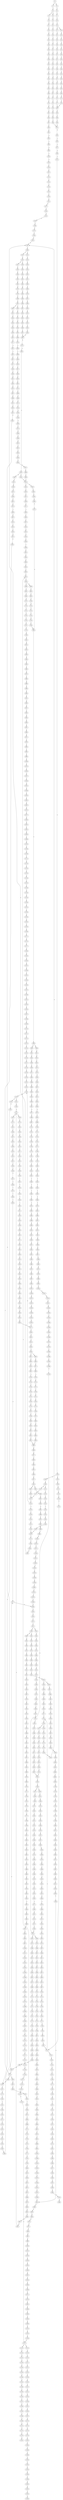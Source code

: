 strict digraph  {
	S0 -> S1 [ label = T ];
	S0 -> S2 [ label = C ];
	S1 -> S3 [ label = C ];
	S2 -> S4 [ label = C ];
	S3 -> S5 [ label = T ];
	S3 -> S6 [ label = A ];
	S4 -> S7 [ label = A ];
	S5 -> S8 [ label = C ];
	S6 -> S9 [ label = C ];
	S7 -> S10 [ label = C ];
	S8 -> S11 [ label = G ];
	S9 -> S12 [ label = G ];
	S10 -> S13 [ label = C ];
	S11 -> S14 [ label = T ];
	S12 -> S15 [ label = C ];
	S13 -> S16 [ label = C ];
	S13 -> S17 [ label = G ];
	S14 -> S18 [ label = A ];
	S15 -> S19 [ label = T ];
	S16 -> S20 [ label = G ];
	S17 -> S21 [ label = A ];
	S18 -> S22 [ label = C ];
	S19 -> S23 [ label = C ];
	S20 -> S24 [ label = C ];
	S21 -> S25 [ label = T ];
	S22 -> S26 [ label = G ];
	S23 -> S27 [ label = C ];
	S24 -> S28 [ label = C ];
	S25 -> S29 [ label = C ];
	S26 -> S30 [ label = G ];
	S27 -> S31 [ label = G ];
	S28 -> S32 [ label = G ];
	S29 -> S33 [ label = G ];
	S30 -> S34 [ label = C ];
	S31 -> S35 [ label = G ];
	S32 -> S36 [ label = G ];
	S33 -> S37 [ label = G ];
	S34 -> S38 [ label = T ];
	S35 -> S39 [ label = T ];
	S36 -> S40 [ label = T ];
	S37 -> S41 [ label = T ];
	S38 -> S42 [ label = A ];
	S39 -> S43 [ label = T ];
	S40 -> S44 [ label = C ];
	S41 -> S45 [ label = T ];
	S42 -> S46 [ label = C ];
	S43 -> S47 [ label = G ];
	S44 -> S48 [ label = C ];
	S45 -> S49 [ label = C ];
	S46 -> S50 [ label = T ];
	S47 -> S51 [ label = C ];
	S48 -> S52 [ label = C ];
	S49 -> S53 [ label = C ];
	S50 -> S54 [ label = G ];
	S51 -> S55 [ label = A ];
	S52 -> S56 [ label = A ];
	S53 -> S57 [ label = A ];
	S54 -> S58 [ label = G ];
	S55 -> S59 [ label = C ];
	S56 -> S60 [ label = G ];
	S57 -> S61 [ label = G ];
	S58 -> S62 [ label = T ];
	S59 -> S63 [ label = T ];
	S60 -> S64 [ label = T ];
	S61 -> S65 [ label = T ];
	S62 -> S66 [ label = G ];
	S63 -> S67 [ label = G ];
	S64 -> S68 [ label = G ];
	S65 -> S69 [ label = G ];
	S66 -> S70 [ label = C ];
	S67 -> S71 [ label = G ];
	S68 -> S72 [ label = G ];
	S69 -> S73 [ label = G ];
	S70 -> S74 [ label = T ];
	S71 -> S75 [ label = T ];
	S72 -> S76 [ label = T ];
	S73 -> S77 [ label = T ];
	S74 -> S78 [ label = A ];
	S75 -> S79 [ label = C ];
	S76 -> S80 [ label = C ];
	S77 -> S80 [ label = C ];
	S78 -> S81 [ label = C ];
	S79 -> S82 [ label = G ];
	S80 -> S83 [ label = G ];
	S81 -> S84 [ label = T ];
	S82 -> S85 [ label = T ];
	S83 -> S86 [ label = T ];
	S84 -> S87 [ label = G ];
	S85 -> S88 [ label = C ];
	S86 -> S89 [ label = C ];
	S87 -> S90 [ label = T ];
	S88 -> S91 [ label = C ];
	S89 -> S91 [ label = C ];
	S90 -> S92 [ label = A ];
	S91 -> S93 [ label = G ];
	S92 -> S94 [ label = A ];
	S93 -> S95 [ label = T ];
	S94 -> S96 [ label = C ];
	S95 -> S97 [ label = C ];
	S96 -> S98 [ label = A ];
	S97 -> S99 [ label = A ];
	S98 -> S100 [ label = C ];
	S99 -> S101 [ label = C ];
	S100 -> S102 [ label = A ];
	S101 -> S103 [ label = C ];
	S102 -> S104 [ label = C ];
	S103 -> S105 [ label = C ];
	S103 -> S106 [ label = G ];
	S104 -> S107 [ label = G ];
	S105 -> S108 [ label = T ];
	S106 -> S109 [ label = A ];
	S107 -> S110 [ label = C ];
	S108 -> S111 [ label = G ];
	S109 -> S112 [ label = A ];
	S109 -> S113 [ label = G ];
	S110 -> S114 [ label = T ];
	S111 -> S115 [ label = T ];
	S112 -> S116 [ label = T ];
	S113 -> S117 [ label = T ];
	S114 -> S118 [ label = C ];
	S115 -> S119 [ label = C ];
	S116 -> S120 [ label = C ];
	S117 -> S121 [ label = C ];
	S118 -> S122 [ label = C ];
	S119 -> S123 [ label = C ];
	S120 -> S124 [ label = C ];
	S121 -> S125 [ label = C ];
	S122 -> S126 [ label = T ];
	S123 -> S127 [ label = T ];
	S124 -> S128 [ label = T ];
	S125 -> S129 [ label = A ];
	S125 -> S130 [ label = T ];
	S126 -> S131 [ label = A ];
	S127 -> S132 [ label = A ];
	S127 -> S133 [ label = T ];
	S128 -> S134 [ label = C ];
	S129 -> S135 [ label = G ];
	S130 -> S136 [ label = C ];
	S131 -> S137 [ label = G ];
	S132 -> S138 [ label = C ];
	S133 -> S139 [ label = G ];
	S134 -> S140 [ label = G ];
	S135 -> S141 [ label = T ];
	S135 -> S142 [ label = C ];
	S136 -> S143 [ label = G ];
	S137 -> S144 [ label = A ];
	S138 -> S145 [ label = T ];
	S139 -> S146 [ label = A ];
	S139 -> S147 [ label = T ];
	S140 -> S148 [ label = A ];
	S141 -> S149 [ label = A ];
	S142 -> S150 [ label = T ];
	S143 -> S151 [ label = A ];
	S144 -> S152 [ label = A ];
	S145 -> S153 [ label = A ];
	S146 -> S154 [ label = A ];
	S147 -> S155 [ label = A ];
	S148 -> S156 [ label = A ];
	S149 -> S157 [ label = G ];
	S150 -> S158 [ label = T ];
	S151 -> S159 [ label = A ];
	S152 -> S160 [ label = C ];
	S153 -> S161 [ label = C ];
	S154 -> S162 [ label = C ];
	S155 -> S163 [ label = G ];
	S156 -> S164 [ label = C ];
	S157 -> S165 [ label = G ];
	S157 -> S166 [ label = C ];
	S158 -> S167 [ label = C ];
	S159 -> S164 [ label = C ];
	S160 -> S168 [ label = T ];
	S161 -> S169 [ label = C ];
	S162 -> S170 [ label = T ];
	S163 -> S171 [ label = G ];
	S164 -> S172 [ label = T ];
	S165 -> S173 [ label = G ];
	S166 -> S174 [ label = T ];
	S167 -> S175 [ label = A ];
	S168 -> S176 [ label = T ];
	S169 -> S177 [ label = A ];
	S170 -> S178 [ label = T ];
	S171 -> S179 [ label = A ];
	S172 -> S180 [ label = T ];
	S173 -> S181 [ label = T ];
	S174 -> S182 [ label = C ];
	S175 -> S183 [ label = C ];
	S176 -> S184 [ label = C ];
	S177 -> S185 [ label = G ];
	S178 -> S186 [ label = C ];
	S179 -> S187 [ label = G ];
	S180 -> S188 [ label = C ];
	S181 -> S189 [ label = C ];
	S182 -> S190 [ label = C ];
	S183 -> S191 [ label = G ];
	S184 -> S192 [ label = A ];
	S185 -> S193 [ label = G ];
	S186 -> S194 [ label = A ];
	S187 -> S195 [ label = A ];
	S188 -> S196 [ label = A ];
	S189 -> S197 [ label = A ];
	S190 -> S198 [ label = A ];
	S191 -> S199 [ label = C ];
	S192 -> S200 [ label = A ];
	S193 -> S201 [ label = A ];
	S194 -> S200 [ label = A ];
	S195 -> S202 [ label = G ];
	S196 -> S200 [ label = A ];
	S197 -> S203 [ label = C ];
	S198 -> S204 [ label = C ];
	S199 -> S205 [ label = C ];
	S200 -> S206 [ label = C ];
	S201 -> S207 [ label = G ];
	S202 -> S208 [ label = G ];
	S203 -> S209 [ label = T ];
	S204 -> S210 [ label = C ];
	S205 -> S211 [ label = C ];
	S206 -> S212 [ label = C ];
	S206 -> S213 [ label = T ];
	S207 -> S214 [ label = A ];
	S208 -> S215 [ label = T ];
	S209 -> S216 [ label = C ];
	S210 -> S217 [ label = G ];
	S211 -> S218 [ label = T ];
	S212 -> S219 [ label = G ];
	S213 -> S220 [ label = G ];
	S214 -> S221 [ label = G ];
	S215 -> S222 [ label = C ];
	S216 -> S223 [ label = G ];
	S217 -> S224 [ label = G ];
	S218 -> S225 [ label = T ];
	S219 -> S226 [ label = G ];
	S220 -> S227 [ label = G ];
	S220 -> S228 [ label = C ];
	S221 -> S229 [ label = T ];
	S222 -> S230 [ label = C ];
	S223 -> S231 [ label = C ];
	S224 -> S232 [ label = A ];
	S225 -> S233 [ label = C ];
	S226 -> S234 [ label = C ];
	S227 -> S235 [ label = C ];
	S228 -> S236 [ label = C ];
	S229 -> S237 [ label = C ];
	S230 -> S238 [ label = C ];
	S231 -> S239 [ label = T ];
	S232 -> S240 [ label = C ];
	S233 -> S241 [ label = A ];
	S234 -> S242 [ label = C ];
	S235 -> S243 [ label = C ];
	S236 -> S244 [ label = C ];
	S237 -> S245 [ label = A ];
	S238 -> S246 [ label = A ];
	S238 -> S247 [ label = G ];
	S239 -> S248 [ label = T ];
	S240 -> S249 [ label = G ];
	S241 -> S250 [ label = T ];
	S242 -> S251 [ label = C ];
	S243 -> S252 [ label = C ];
	S244 -> S253 [ label = T ];
	S245 -> S254 [ label = G ];
	S246 -> S255 [ label = G ];
	S247 -> S256 [ label = G ];
	S248 -> S257 [ label = C ];
	S249 -> S258 [ label = T ];
	S250 -> S259 [ label = C ];
	S251 -> S260 [ label = A ];
	S252 -> S261 [ label = A ];
	S253 -> S262 [ label = A ];
	S254 -> S263 [ label = G ];
	S255 -> S264 [ label = A ];
	S256 -> S265 [ label = A ];
	S257 -> S266 [ label = A ];
	S258 -> S267 [ label = C ];
	S259 -> S268 [ label = C ];
	S260 -> S269 [ label = G ];
	S261 -> S270 [ label = G ];
	S262 -> S271 [ label = G ];
	S263 -> S272 [ label = A ];
	S264 -> S273 [ label = G ];
	S265 -> S274 [ label = G ];
	S266 -> S275 [ label = T ];
	S267 -> S276 [ label = G ];
	S268 -> S277 [ label = A ];
	S269 -> S278 [ label = T ];
	S270 -> S279 [ label = G ];
	S271 -> S280 [ label = G ];
	S272 -> S281 [ label = C ];
	S273 -> S282 [ label = C ];
	S274 -> S283 [ label = G ];
	S275 -> S284 [ label = C ];
	S276 -> S285 [ label = T ];
	S277 -> S286 [ label = G ];
	S278 -> S287 [ label = T ];
	S279 -> S288 [ label = T ];
	S280 -> S289 [ label = T ];
	S281 -> S290 [ label = C ];
	S282 -> S291 [ label = C ];
	S283 -> S292 [ label = C ];
	S284 -> S293 [ label = C ];
	S285 -> S294 [ label = G ];
	S286 -> S295 [ label = A ];
	S287 -> S296 [ label = G ];
	S288 -> S297 [ label = G ];
	S289 -> S298 [ label = G ];
	S290 -> S299 [ label = A ];
	S291 -> S300 [ label = A ];
	S292 -> S301 [ label = G ];
	S293 -> S277 [ label = A ];
	S294 -> S302 [ label = A ];
	S295 -> S303 [ label = A ];
	S296 -> S304 [ label = T ];
	S297 -> S305 [ label = C ];
	S297 -> S306 [ label = G ];
	S298 -> S307 [ label = T ];
	S299 -> S308 [ label = G ];
	S300 -> S309 [ label = C ];
	S301 -> S310 [ label = T ];
	S302 -> S311 [ label = C ];
	S303 -> S312 [ label = C ];
	S304 -> S313 [ label = G ];
	S305 -> S314 [ label = G ];
	S306 -> S315 [ label = G ];
	S307 -> S316 [ label = G ];
	S308 -> S317 [ label = T ];
	S309 -> S318 [ label = G ];
	S310 -> S319 [ label = G ];
	S311 -> S320 [ label = C ];
	S312 -> S321 [ label = C ];
	S313 -> S322 [ label = C ];
	S314 -> S323 [ label = C ];
	S315 -> S324 [ label = C ];
	S316 -> S325 [ label = C ];
	S317 -> S326 [ label = C ];
	S318 -> S327 [ label = G ];
	S319 -> S328 [ label = G ];
	S320 -> S329 [ label = G ];
	S321 -> S330 [ label = A ];
	S321 -> S331 [ label = G ];
	S322 -> S332 [ label = G ];
	S323 -> S333 [ label = G ];
	S324 -> S334 [ label = T ];
	S325 -> S335 [ label = G ];
	S326 -> S336 [ label = T ];
	S327 -> S337 [ label = T ];
	S328 -> S338 [ label = T ];
	S329 -> S339 [ label = G ];
	S330 -> S340 [ label = G ];
	S330 -> S341 [ label = C ];
	S331 -> S342 [ label = G ];
	S332 -> S343 [ label = T ];
	S333 -> S344 [ label = T ];
	S334 -> S345 [ label = T ];
	S335 -> S346 [ label = T ];
	S336 -> S347 [ label = C ];
	S337 -> S348 [ label = T ];
	S338 -> S349 [ label = A ];
	S339 -> S350 [ label = T ];
	S340 -> S351 [ label = A ];
	S341 -> S352 [ label = C ];
	S342 -> S353 [ label = A ];
	S343 -> S354 [ label = C ];
	S344 -> S355 [ label = C ];
	S345 -> S356 [ label = C ];
	S346 -> S357 [ label = C ];
	S347 -> S358 [ label = T ];
	S348 -> S359 [ label = A ];
	S349 -> S360 [ label = T ];
	S350 -> S361 [ label = C ];
	S351 -> S362 [ label = C ];
	S352 -> S363 [ label = A ];
	S353 -> S364 [ label = C ];
	S354 -> S365 [ label = G ];
	S355 -> S366 [ label = G ];
	S356 -> S367 [ label = G ];
	S357 -> S365 [ label = G ];
	S358 -> S368 [ label = G ];
	S359 -> S369 [ label = C ];
	S360 -> S370 [ label = G ];
	S361 -> S371 [ label = G ];
	S362 -> S372 [ label = T ];
	S363 -> S373 [ label = C ];
	S364 -> S374 [ label = G ];
	S365 -> S375 [ label = A ];
	S366 -> S376 [ label = T ];
	S367 -> S377 [ label = A ];
	S368 -> S378 [ label = T ];
	S369 -> S379 [ label = T ];
	S370 -> S380 [ label = A ];
	S371 -> S381 [ label = C ];
	S372 -> S382 [ label = C ];
	S373 -> S383 [ label = C ];
	S374 -> S384 [ label = C ];
	S375 -> S385 [ label = A ];
	S376 -> S386 [ label = G ];
	S377 -> S387 [ label = A ];
	S378 -> S388 [ label = A ];
	S379 -> S389 [ label = G ];
	S380 -> S390 [ label = G ];
	S381 -> S391 [ label = G ];
	S382 -> S392 [ label = C ];
	S383 -> S393 [ label = C ];
	S384 -> S394 [ label = C ];
	S385 -> S395 [ label = C ];
	S386 -> S396 [ label = C ];
	S387 -> S397 [ label = C ];
	S389 -> S398 [ label = C ];
	S390 -> S399 [ label = C ];
	S391 -> S400 [ label = T ];
	S392 -> S401 [ label = C ];
	S393 -> S402 [ label = C ];
	S394 -> S403 [ label = C ];
	S395 -> S404 [ label = C ];
	S395 -> S405 [ label = A ];
	S396 -> S406 [ label = A ];
	S397 -> S407 [ label = A ];
	S398 -> S408 [ label = A ];
	S399 -> S409 [ label = G ];
	S400 -> S410 [ label = A ];
	S401 -> S411 [ label = A ];
	S402 -> S412 [ label = T ];
	S403 -> S413 [ label = A ];
	S404 -> S414 [ label = T ];
	S405 -> S415 [ label = C ];
	S406 -> S416 [ label = T ];
	S407 -> S417 [ label = C ];
	S408 -> S418 [ label = G ];
	S409 -> S419 [ label = G ];
	S410 -> S420 [ label = G ];
	S411 -> S421 [ label = T ];
	S412 -> S422 [ label = T ];
	S413 -> S423 [ label = T ];
	S414 -> S424 [ label = T ];
	S414 -> S425 [ label = G ];
	S415 -> S426 [ label = C ];
	S416 -> S427 [ label = C ];
	S417 -> S428 [ label = G ];
	S418 -> S429 [ label = A ];
	S419 -> S430 [ label = T ];
	S420 -> S431 [ label = C ];
	S421 -> S432 [ label = C ];
	S422 -> S433 [ label = C ];
	S423 -> S434 [ label = C ];
	S424 -> S435 [ label = C ];
	S425 -> S436 [ label = T ];
	S426 -> S437 [ label = C ];
	S427 -> S438 [ label = C ];
	S428 -> S439 [ label = C ];
	S429 -> S440 [ label = C ];
	S430 -> S441 [ label = C ];
	S431 -> S442 [ label = C ];
	S432 -> S443 [ label = T ];
	S433 -> S444 [ label = C ];
	S433 -> S445 [ label = G ];
	S434 -> S446 [ label = G ];
	S435 -> S447 [ label = G ];
	S436 -> S448 [ label = C ];
	S437 -> S449 [ label = G ];
	S438 -> S450 [ label = G ];
	S439 -> S451 [ label = G ];
	S440 -> S452 [ label = G ];
	S441 -> S453 [ label = G ];
	S442 -> S454 [ label = G ];
	S443 -> S455 [ label = G ];
	S444 -> S456 [ label = T ];
	S445 -> S457 [ label = A ];
	S446 -> S458 [ label = T ];
	S447 -> S459 [ label = T ];
	S448 -> S460 [ label = G ];
	S449 -> S461 [ label = T ];
	S450 -> S462 [ label = C ];
	S451 -> S463 [ label = C ];
	S452 -> S464 [ label = G ];
	S453 -> S465 [ label = C ];
	S454 -> S466 [ label = C ];
	S455 -> S467 [ label = C ];
	S456 -> S468 [ label = G ];
	S457 -> S469 [ label = T ];
	S458 -> S470 [ label = C ];
	S459 -> S471 [ label = A ];
	S460 -> S472 [ label = C ];
	S461 -> S473 [ label = A ];
	S462 -> S474 [ label = A ];
	S463 -> S475 [ label = A ];
	S464 -> S476 [ label = A ];
	S465 -> S477 [ label = A ];
	S466 -> S478 [ label = T ];
	S467 -> S479 [ label = C ];
	S468 -> S480 [ label = T ];
	S469 -> S481 [ label = C ];
	S470 -> S482 [ label = C ];
	S471 -> S483 [ label = C ];
	S472 -> S484 [ label = G ];
	S473 -> S485 [ label = C ];
	S474 -> S486 [ label = C ];
	S475 -> S487 [ label = C ];
	S476 -> S488 [ label = C ];
	S477 -> S489 [ label = C ];
	S478 -> S490 [ label = G ];
	S479 -> S491 [ label = A ];
	S480 -> S492 [ label = C ];
	S481 -> S493 [ label = G ];
	S482 -> S494 [ label = T ];
	S483 -> S495 [ label = T ];
	S484 -> S496 [ label = C ];
	S485 -> S497 [ label = G ];
	S486 -> S498 [ label = G ];
	S487 -> S499 [ label = G ];
	S488 -> S500 [ label = A ];
	S489 -> S501 [ label = G ];
	S490 -> S502 [ label = G ];
	S491 -> S503 [ label = G ];
	S492 -> S504 [ label = C ];
	S493 -> S505 [ label = T ];
	S494 -> S506 [ label = C ];
	S495 -> S507 [ label = T ];
	S496 -> S508 [ label = G ];
	S496 -> S509 [ label = A ];
	S497 -> S510 [ label = T ];
	S498 -> S511 [ label = T ];
	S499 -> S512 [ label = T ];
	S500 -> S513 [ label = C ];
	S501 -> S514 [ label = C ];
	S502 -> S515 [ label = A ];
	S503 -> S516 [ label = T ];
	S504 -> S517 [ label = T ];
	S505 -> S518 [ label = T ];
	S506 -> S519 [ label = T ];
	S507 -> S520 [ label = C ];
	S508 -> S521 [ label = A ];
	S509 -> S522 [ label = A ];
	S510 -> S523 [ label = C ];
	S511 -> S524 [ label = C ];
	S512 -> S525 [ label = C ];
	S513 -> S526 [ label = A ];
	S514 -> S527 [ label = G ];
	S515 -> S528 [ label = A ];
	S516 -> S529 [ label = C ];
	S517 -> S133 [ label = T ];
	S518 -> S530 [ label = T ];
	S519 -> S531 [ label = T ];
	S520 -> S532 [ label = A ];
	S521 -> S533 [ label = G ];
	S522 -> S534 [ label = C ];
	S523 -> S535 [ label = C ];
	S524 -> S536 [ label = G ];
	S525 -> S537 [ label = C ];
	S526 -> S538 [ label = C ];
	S527 -> S539 [ label = C ];
	S528 -> S540 [ label = G ];
	S529 -> S541 [ label = G ];
	S530 -> S542 [ label = G ];
	S531 -> S543 [ label = C ];
	S532 -> S544 [ label = A ];
	S533 -> S545 [ label = C ];
	S534 -> S546 [ label = C ];
	S535 -> S547 [ label = A ];
	S536 -> S548 [ label = A ];
	S537 -> S549 [ label = A ];
	S538 -> S550 [ label = C ];
	S539 -> S551 [ label = G ];
	S540 -> S552 [ label = A ];
	S541 -> S553 [ label = T ];
	S542 -> S554 [ label = T ];
	S543 -> S555 [ label = T ];
	S544 -> S556 [ label = G ];
	S545 -> S557 [ label = A ];
	S546 -> S558 [ label = C ];
	S547 -> S559 [ label = G ];
	S548 -> S560 [ label = G ];
	S549 -> S561 [ label = G ];
	S550 -> S562 [ label = T ];
	S551 -> S563 [ label = C ];
	S551 -> S564 [ label = G ];
	S552 -> S565 [ label = A ];
	S553 -> S566 [ label = A ];
	S554 -> S567 [ label = A ];
	S555 -> S568 [ label = C ];
	S556 -> S569 [ label = C ];
	S557 -> S570 [ label = G ];
	S558 -> S571 [ label = G ];
	S559 -> S572 [ label = C ];
	S560 -> S573 [ label = C ];
	S561 -> S572 [ label = C ];
	S562 -> S574 [ label = C ];
	S563 -> S575 [ label = G ];
	S564 -> S576 [ label = C ];
	S565 -> S577 [ label = C ];
	S566 -> S578 [ label = A ];
	S567 -> S579 [ label = G ];
	S568 -> S580 [ label = G ];
	S569 -> S581 [ label = G ];
	S570 -> S582 [ label = T ];
	S571 -> S583 [ label = T ];
	S572 -> S584 [ label = T ];
	S572 -> S585 [ label = G ];
	S573 -> S586 [ label = G ];
	S574 -> S587 [ label = T ];
	S575 -> S588 [ label = T ];
	S576 -> S589 [ label = T ];
	S577 -> S590 [ label = G ];
	S578 -> S591 [ label = G ];
	S579 -> S592 [ label = G ];
	S580 -> S593 [ label = G ];
	S581 -> S594 [ label = A ];
	S582 -> S595 [ label = G ];
	S583 -> S596 [ label = A ];
	S584 -> S158 [ label = T ];
	S585 -> S597 [ label = A ];
	S586 -> S598 [ label = A ];
	S587 -> S599 [ label = A ];
	S588 -> S600 [ label = C ];
	S589 -> S601 [ label = G ];
	S590 -> S602 [ label = G ];
	S591 -> S603 [ label = A ];
	S592 -> S604 [ label = A ];
	S593 -> S605 [ label = A ];
	S594 -> S606 [ label = G ];
	S595 -> S607 [ label = C ];
	S596 -> S608 [ label = C ];
	S597 -> S609 [ label = G ];
	S598 -> S610 [ label = G ];
	S599 -> S611 [ label = G ];
	S600 -> S612 [ label = G ];
	S601 -> S613 [ label = G ];
	S602 -> S614 [ label = C ];
	S603 -> S615 [ label = C ];
	S604 -> S616 [ label = A ];
	S605 -> S617 [ label = G ];
	S606 -> S618 [ label = T ];
	S607 -> S619 [ label = A ];
	S608 -> S620 [ label = A ];
	S609 -> S621 [ label = T ];
	S610 -> S622 [ label = T ];
	S611 -> S623 [ label = A ];
	S612 -> S624 [ label = A ];
	S613 -> S625 [ label = A ];
	S614 -> S626 [ label = A ];
	S615 -> S627 [ label = G ];
	S616 -> S628 [ label = A ];
	S617 -> S629 [ label = A ];
	S618 -> S630 [ label = C ];
	S619 -> S631 [ label = A ];
	S620 -> S632 [ label = G ];
	S621 -> S633 [ label = C ];
	S622 -> S634 [ label = C ];
	S623 -> S635 [ label = A ];
	S624 -> S636 [ label = C ];
	S625 -> S637 [ label = A ];
	S626 -> S638 [ label = C ];
	S627 -> S639 [ label = G ];
	S628 -> S640 [ label = G ];
	S629 -> S641 [ label = G ];
	S630 -> S642 [ label = C ];
	S631 -> S643 [ label = C ];
	S632 -> S644 [ label = C ];
	S633 -> S642 [ label = C ];
	S633 -> S645 [ label = T ];
	S634 -> S646 [ label = G ];
	S635 -> S647 [ label = C ];
	S636 -> S648 [ label = G ];
	S637 -> S649 [ label = T ];
	S638 -> S650 [ label = C ];
	S638 -> S651 [ label = T ];
	S639 -> S652 [ label = C ];
	S640 -> S653 [ label = G ];
	S641 -> S654 [ label = G ];
	S642 -> S655 [ label = C ];
	S643 -> S656 [ label = A ];
	S644 -> S657 [ label = A ];
	S645 -> S658 [ label = C ];
	S646 -> S659 [ label = A ];
	S647 -> S660 [ label = G ];
	S648 -> S661 [ label = C ];
	S649 -> S662 [ label = G ];
	S650 -> S663 [ label = G ];
	S651 -> S664 [ label = G ];
	S652 -> S665 [ label = T ];
	S653 -> S666 [ label = T ];
	S654 -> S667 [ label = T ];
	S655 -> S668 [ label = T ];
	S655 -> S669 [ label = G ];
	S656 -> S670 [ label = G ];
	S657 -> S671 [ label = G ];
	S658 -> S672 [ label = G ];
	S659 -> S673 [ label = A ];
	S660 -> S674 [ label = A ];
	S661 -> S675 [ label = G ];
	S662 -> S676 [ label = G ];
	S663 -> S677 [ label = G ];
	S664 -> S678 [ label = G ];
	S665 -> S679 [ label = C ];
	S666 -> S680 [ label = C ];
	S667 -> S222 [ label = C ];
	S668 -> S681 [ label = C ];
	S669 -> S682 [ label = C ];
	S670 -> S683 [ label = C ];
	S671 -> S684 [ label = G ];
	S672 -> S685 [ label = T ];
	S673 -> S686 [ label = C ];
	S674 -> S687 [ label = G ];
	S675 -> S688 [ label = C ];
	S676 -> S689 [ label = G ];
	S677 -> S690 [ label = G ];
	S678 -> S691 [ label = G ];
	S679 -> S692 [ label = T ];
	S680 -> S693 [ label = C ];
	S681 -> S694 [ label = C ];
	S682 -> S695 [ label = C ];
	S683 -> S696 [ label = T ];
	S684 -> S697 [ label = T ];
	S685 -> S698 [ label = C ];
	S686 -> S699 [ label = C ];
	S687 -> S700 [ label = G ];
	S688 -> S701 [ label = C ];
	S689 -> S702 [ label = G ];
	S690 -> S703 [ label = A ];
	S691 -> S704 [ label = A ];
	S692 -> S705 [ label = C ];
	S693 -> S706 [ label = C ];
	S694 -> S707 [ label = G ];
	S695 -> S708 [ label = T ];
	S696 -> S709 [ label = A ];
	S697 -> S710 [ label = G ];
	S698 -> S711 [ label = T ];
	S699 -> S414 [ label = T ];
	S700 -> S712 [ label = T ];
	S701 -> S713 [ label = T ];
	S702 -> S714 [ label = T ];
	S703 -> S715 [ label = A ];
	S704 -> S716 [ label = A ];
	S705 -> S717 [ label = G ];
	S706 -> S718 [ label = G ];
	S707 -> S719 [ label = G ];
	S708 -> S720 [ label = G ];
	S709 -> S721 [ label = C ];
	S710 -> S722 [ label = C ];
	S711 -> S723 [ label = G ];
	S712 -> S724 [ label = G ];
	S713 -> S725 [ label = C ];
	S714 -> S726 [ label = C ];
	S715 -> S727 [ label = T ];
	S716 -> S728 [ label = C ];
	S717 -> S729 [ label = A ];
	S718 -> S730 [ label = A ];
	S719 -> S731 [ label = T ];
	S720 -> S732 [ label = T ];
	S721 -> S733 [ label = G ];
	S722 -> S734 [ label = A ];
	S723 -> S735 [ label = T ];
	S724 -> S736 [ label = T ];
	S725 -> S737 [ label = G ];
	S726 -> S738 [ label = C ];
	S727 -> S739 [ label = T ];
	S728 -> S740 [ label = T ];
	S729 -> S741 [ label = A ];
	S730 -> S742 [ label = A ];
	S731 -> S743 [ label = C ];
	S732 -> S744 [ label = C ];
	S733 -> S745 [ label = A ];
	S734 -> S746 [ label = C ];
	S735 -> S747 [ label = T ];
	S736 -> S748 [ label = C ];
	S737 -> S749 [ label = G ];
	S738 -> S750 [ label = G ];
	S739 -> S751 [ label = G ];
	S740 -> S752 [ label = G ];
	S741 -> S753 [ label = G ];
	S742 -> S754 [ label = G ];
	S743 -> S755 [ label = T ];
	S744 -> S756 [ label = G ];
	S745 -> S757 [ label = G ];
	S746 -> S758 [ label = G ];
	S747 -> S759 [ label = C ];
	S748 -> S760 [ label = C ];
	S749 -> S761 [ label = G ];
	S750 -> S762 [ label = C ];
	S751 -> S763 [ label = A ];
	S752 -> S764 [ label = G ];
	S753 -> S765 [ label = T ];
	S754 -> S766 [ label = T ];
	S755 -> S767 [ label = G ];
	S756 -> S768 [ label = C ];
	S757 -> S769 [ label = A ];
	S758 -> S770 [ label = C ];
	S759 -> S771 [ label = C ];
	S760 -> S772 [ label = C ];
	S761 -> S773 [ label = C ];
	S762 -> S774 [ label = C ];
	S763 -> S775 [ label = A ];
	S764 -> S776 [ label = A ];
	S765 -> S777 [ label = C ];
	S766 -> S778 [ label = C ];
	S767 -> S779 [ label = G ];
	S768 -> S484 [ label = G ];
	S769 -> S780 [ label = A ];
	S770 -> S781 [ label = G ];
	S771 -> S782 [ label = G ];
	S772 -> S783 [ label = T ];
	S773 -> S784 [ label = T ];
	S774 -> S785 [ label = G ];
	S775 -> S786 [ label = C ];
	S776 -> S787 [ label = C ];
	S777 -> S788 [ label = G ];
	S778 -> S789 [ label = G ];
	S779 -> S790 [ label = A ];
	S780 -> S791 [ label = C ];
	S781 -> S792 [ label = G ];
	S782 -> S793 [ label = T ];
	S783 -> S794 [ label = G ];
	S784 -> S795 [ label = C ];
	S785 -> S796 [ label = G ];
	S786 -> S797 [ label = C ];
	S787 -> S798 [ label = C ];
	S788 -> S799 [ label = C ];
	S789 -> S800 [ label = A ];
	S790 -> S801 [ label = G ];
	S791 -> S802 [ label = T ];
	S792 -> S803 [ label = T ];
	S793 -> S804 [ label = G ];
	S794 -> S805 [ label = T ];
	S795 -> S806 [ label = A ];
	S796 -> S807 [ label = A ];
	S797 -> S808 [ label = C ];
	S798 -> S809 [ label = C ];
	S799 -> S810 [ label = G ];
	S800 -> S811 [ label = G ];
	S801 -> S812 [ label = G ];
	S802 -> S813 [ label = G ];
	S803 -> S814 [ label = G ];
	S804 -> S815 [ label = G ];
	S805 -> S816 [ label = C ];
	S806 -> S817 [ label = C ];
	S807 -> S818 [ label = A ];
	S808 -> S819 [ label = G ];
	S809 -> S820 [ label = G ];
	S810 -> S821 [ label = G ];
	S811 -> S822 [ label = G ];
	S812 -> S823 [ label = G ];
	S813 -> S824 [ label = G ];
	S814 -> S825 [ label = C ];
	S815 -> S826 [ label = C ];
	S816 -> S827 [ label = C ];
	S817 -> S828 [ label = G ];
	S818 -> S829 [ label = C ];
	S819 -> S830 [ label = T ];
	S820 -> S831 [ label = T ];
	S821 -> S832 [ label = C ];
	S822 -> S833 [ label = T ];
	S823 -> S834 [ label = T ];
	S824 -> S835 [ label = C ];
	S825 -> S836 [ label = C ];
	S826 -> S837 [ label = C ];
	S827 -> S127 [ label = T ];
	S828 -> S838 [ label = T ];
	S829 -> S839 [ label = T ];
	S830 -> S840 [ label = C ];
	S831 -> S841 [ label = C ];
	S832 -> S842 [ label = T ];
	S833 -> S843 [ label = A ];
	S834 -> S844 [ label = G ];
	S835 -> S845 [ label = G ];
	S836 -> S846 [ label = G ];
	S837 -> S847 [ label = C ];
	S838 -> S848 [ label = C ];
	S839 -> S849 [ label = G ];
	S840 -> S850 [ label = T ];
	S841 -> S851 [ label = T ];
	S842 -> S852 [ label = A ];
	S843 -> S853 [ label = T ];
	S844 -> S854 [ label = T ];
	S845 -> S855 [ label = C ];
	S846 -> S856 [ label = C ];
	S847 -> S857 [ label = G ];
	S848 -> S858 [ label = C ];
	S849 -> S859 [ label = C ];
	S850 -> S860 [ label = C ];
	S851 -> S860 [ label = C ];
	S852 -> S861 [ label = T ];
	S853 -> S862 [ label = A ];
	S854 -> S863 [ label = T ];
	S855 -> S864 [ label = A ];
	S856 -> S865 [ label = A ];
	S857 -> S866 [ label = T ];
	S858 -> S867 [ label = A ];
	S859 -> S868 [ label = A ];
	S860 -> S869 [ label = G ];
	S861 -> S870 [ label = A ];
	S862 -> S871 [ label = A ];
	S863 -> S872 [ label = C ];
	S864 -> S873 [ label = G ];
	S865 -> S874 [ label = A ];
	S866 -> S875 [ label = C ];
	S867 -> S561 [ label = G ];
	S868 -> S876 [ label = A ];
	S869 -> S877 [ label = G ];
	S870 -> S878 [ label = G ];
	S871 -> S879 [ label = G ];
	S872 -> S880 [ label = C ];
	S873 -> S881 [ label = C ];
	S874 -> S882 [ label = C ];
	S875 -> S883 [ label = C ];
	S876 -> S884 [ label = C ];
	S877 -> S885 [ label = C ];
	S878 -> S886 [ label = T ];
	S879 -> S887 [ label = T ];
	S880 -> S888 [ label = A ];
	S881 -> S889 [ label = G ];
	S882 -> S890 [ label = C ];
	S883 -> S891 [ label = A ];
	S884 -> S892 [ label = C ];
	S885 -> S893 [ label = A ];
	S886 -> S894 [ label = A ];
	S887 -> S895 [ label = C ];
	S888 -> S896 [ label = G ];
	S889 -> S897 [ label = G ];
	S890 -> S898 [ label = A ];
	S891 -> S899 [ label = G ];
	S892 -> S900 [ label = A ];
	S893 -> S901 [ label = C ];
	S894 -> S902 [ label = G ];
	S895 -> S903 [ label = G ];
	S896 -> S904 [ label = C ];
	S897 -> S905 [ label = G ];
	S898 -> S906 [ label = G ];
	S899 -> S907 [ label = T ];
	S900 -> S908 [ label = G ];
	S901 -> S909 [ label = C ];
	S902 -> S910 [ label = C ];
	S903 -> S911 [ label = T ];
	S904 -> S912 [ label = A ];
	S905 -> S913 [ label = T ];
	S906 -> S914 [ label = T ];
	S907 -> S915 [ label = A ];
	S908 -> S916 [ label = A ];
	S909 -> S917 [ label = G ];
	S910 -> S918 [ label = C ];
	S911 -> S919 [ label = G ];
	S912 -> S920 [ label = G ];
	S913 -> S921 [ label = G ];
	S914 -> S922 [ label = C ];
	S915 -> S157 [ label = G ];
	S916 -> S923 [ label = A ];
	S917 -> S924 [ label = A ];
	S918 -> S925 [ label = G ];
	S919 -> S926 [ label = G ];
	S920 -> S927 [ label = A ];
	S921 -> S928 [ label = C ];
	S922 -> S929 [ label = G ];
	S923 -> S930 [ label = C ];
	S924 -> S931 [ label = G ];
	S924 -> S932 [ label = A ];
	S925 -> S933 [ label = A ];
	S926 -> S934 [ label = T ];
	S927 -> S935 [ label = T ];
	S928 -> S936 [ label = C ];
	S929 -> S937 [ label = C ];
	S930 -> S938 [ label = A ];
	S931 -> S939 [ label = T ];
	S932 -> S940 [ label = T ];
	S933 -> S941 [ label = A ];
	S934 -> S942 [ label = A ];
	S935 -> S943 [ label = A ];
	S936 -> S944 [ label = G ];
	S937 -> S945 [ label = G ];
	S938 -> S946 [ label = G ];
	S939 -> S121 [ label = C ];
	S940 -> S947 [ label = G ];
	S941 -> S948 [ label = A ];
	S942 -> S949 [ label = C ];
	S943 -> S950 [ label = A ];
	S944 -> S951 [ label = C ];
	S945 -> S952 [ label = C ];
	S946 -> S953 [ label = C ];
	S947 -> S954 [ label = T ];
	S948 -> S955 [ label = C ];
	S949 -> S956 [ label = C ];
	S950 -> S957 [ label = A ];
	S951 -> S958 [ label = C ];
	S952 -> S959 [ label = A ];
	S953 -> S960 [ label = C ];
	S954 -> S961 [ label = A ];
	S955 -> S962 [ label = C ];
	S956 -> S963 [ label = G ];
	S957 -> S964 [ label = A ];
	S958 -> S965 [ label = G ];
	S959 -> S966 [ label = G ];
	S960 -> S967 [ label = G ];
	S961 -> S968 [ label = G ];
	S962 -> S969 [ label = C ];
	S963 -> S970 [ label = G ];
	S964 -> S971 [ label = A ];
	S965 -> S972 [ label = G ];
	S966 -> S973 [ label = C ];
	S967 -> S974 [ label = T ];
	S968 -> S975 [ label = T ];
	S969 -> S976 [ label = C ];
	S970 -> S977 [ label = T ];
	S971 -> S978 [ label = C ];
	S972 -> S979 [ label = T ];
	S973 -> S980 [ label = C ];
	S974 -> S981 [ label = C ];
	S975 -> S982 [ label = T ];
	S976 -> S983 [ label = G ];
	S977 -> S984 [ label = G ];
	S978 -> S985 [ label = T ];
	S979 -> S986 [ label = G ];
	S980 -> S987 [ label = G ];
	S981 -> S988 [ label = C ];
	S982 -> S989 [ label = T ];
	S983 -> S990 [ label = A ];
	S984 -> S991 [ label = G ];
	S985 -> S992 [ label = T ];
	S986 -> S993 [ label = G ];
	S987 -> S994 [ label = G ];
	S988 -> S995 [ label = T ];
	S989 -> S996 [ label = C ];
	S990 -> S997 [ label = C ];
	S991 -> S998 [ label = T ];
	S992 -> S999 [ label = T ];
	S993 -> S1000 [ label = T ];
	S994 -> S1001 [ label = T ];
	S995 -> S1002 [ label = C ];
	S996 -> S1003 [ label = A ];
	S997 -> S1004 [ label = T ];
	S998 -> S1005 [ label = T ];
	S999 -> S1006 [ label = G ];
	S1000 -> S1007 [ label = G ];
	S1001 -> S1008 [ label = G ];
	S1002 -> S1009 [ label = T ];
	S1003 -> S1010 [ label = C ];
	S1004 -> S1011 [ label = A ];
	S1005 -> S1012 [ label = A ];
	S1006 -> S1013 [ label = C ];
	S1007 -> S1014 [ label = G ];
	S1008 -> S1015 [ label = G ];
	S1009 -> S1016 [ label = G ];
	S1010 -> S1017 [ label = T ];
	S1011 -> S1018 [ label = G ];
	S1012 -> S1019 [ label = G ];
	S1013 -> S1020 [ label = C ];
	S1014 -> S1021 [ label = A ];
	S1015 -> S1022 [ label = A ];
	S1016 -> S1023 [ label = T ];
	S1017 -> S1024 [ label = C ];
	S1018 -> S1025 [ label = A ];
	S1019 -> S1026 [ label = A ];
	S1020 -> S1027 [ label = G ];
	S1021 -> S1028 [ label = A ];
	S1022 -> S1029 [ label = A ];
	S1023 -> S1030 [ label = C ];
	S1024 -> S1031 [ label = C ];
	S1025 -> S1032 [ label = A ];
	S1026 -> S1033 [ label = A ];
	S1027 -> S1034 [ label = T ];
	S1028 -> S1035 [ label = C ];
	S1029 -> S1036 [ label = G ];
	S1030 -> S1037 [ label = G ];
	S1031 -> S1038 [ label = T ];
	S1032 -> S1039 [ label = T ];
	S1033 -> S1040 [ label = G ];
	S1034 -> S1041 [ label = A ];
	S1035 -> S1042 [ label = C ];
	S1036 -> S1043 [ label = A ];
	S1037 -> S1044 [ label = T ];
	S1038 -> S1045 [ label = T ];
	S1039 -> S1046 [ label = C ];
	S1040 -> S1047 [ label = G ];
	S1041 -> S1048 [ label = G ];
	S1042 -> S1049 [ label = T ];
	S1043 -> S1050 [ label = A ];
	S1044 -> S1051 [ label = G ];
	S1045 -> S1052 [ label = T ];
	S1046 -> S1053 [ label = G ];
	S1047 -> S1054 [ label = G ];
	S1048 -> S1055 [ label = C ];
	S1049 -> S1056 [ label = C ];
	S1050 -> S577 [ label = C ];
	S1051 -> S1057 [ label = G ];
	S1052 -> S1058 [ label = C ];
	S1053 -> S1059 [ label = G ];
	S1054 -> S1060 [ label = G ];
	S1055 -> S1061 [ label = C ];
	S1056 -> S1062 [ label = G ];
	S1057 -> S1063 [ label = T ];
	S1058 -> S1064 [ label = A ];
	S1059 -> S1065 [ label = G ];
	S1060 -> S1066 [ label = G ];
	S1061 -> S1067 [ label = G ];
	S1062 -> S1068 [ label = G ];
	S1063 -> S942 [ label = A ];
	S1064 -> S1069 [ label = T ];
	S1065 -> S1070 [ label = T ];
	S1066 -> S1071 [ label = T ];
	S1067 -> S1072 [ label = G ];
	S1068 -> S1073 [ label = C ];
	S1069 -> S1074 [ label = C ];
	S1070 -> S1075 [ label = A ];
	S1071 -> S1076 [ label = C ];
	S1072 -> S1077 [ label = T ];
	S1073 -> S1078 [ label = A ];
	S1074 -> S1079 [ label = C ];
	S1075 -> S1080 [ label = T ];
	S1076 -> S1081 [ label = C ];
	S1077 -> S1082 [ label = G ];
	S1078 -> S1083 [ label = C ];
	S1079 -> S1084 [ label = A ];
	S1080 -> S1085 [ label = C ];
	S1081 -> S1086 [ label = G ];
	S1082 -> S1087 [ label = A ];
	S1083 -> S1088 [ label = G ];
	S1084 -> S286 [ label = G ];
	S1085 -> S1089 [ label = C ];
	S1086 -> S1090 [ label = T ];
	S1087 -> S1091 [ label = C ];
	S1088 -> S1092 [ label = C ];
	S1089 -> S1093 [ label = C ];
	S1090 -> S1094 [ label = C ];
	S1091 -> S1095 [ label = G ];
	S1092 -> S1096 [ label = G ];
	S1093 -> S1097 [ label = G ];
	S1094 -> S1098 [ label = G ];
	S1095 -> S1099 [ label = T ];
	S1096 -> S1100 [ label = C ];
	S1097 -> S1101 [ label = A ];
	S1098 -> S1102 [ label = G ];
	S1099 -> S1103 [ label = G ];
	S1100 -> S551 [ label = G ];
	S1101 -> S1104 [ label = A ];
	S1102 -> S1105 [ label = A ];
	S1103 -> S1106 [ label = G ];
	S1104 -> S1107 [ label = A ];
	S1105 -> S1108 [ label = A ];
	S1106 -> S1109 [ label = G ];
	S1107 -> S1110 [ label = G ];
	S1108 -> S1111 [ label = C ];
	S1109 -> S1112 [ label = T ];
	S1110 -> S1113 [ label = T ];
	S1111 -> S1114 [ label = A ];
	S1111 -> S1115 [ label = T ];
	S1112 -> S1116 [ label = A ];
	S1113 -> S1117 [ label = G ];
	S1114 -> S1118 [ label = G ];
	S1115 -> S1119 [ label = A ];
	S1116 -> S1120 [ label = C ];
	S1117 -> S1121 [ label = T ];
	S1118 -> S1122 [ label = G ];
	S1119 -> S1123 [ label = C ];
	S1120 -> S1124 [ label = T ];
	S1121 -> S1125 [ label = C ];
	S1122 -> S1126 [ label = A ];
	S1123 -> S1127 [ label = A ];
	S1124 -> S1128 [ label = A ];
	S1125 -> S1129 [ label = G ];
	S1126 -> S1130 [ label = A ];
	S1127 -> S1131 [ label = A ];
	S1128 -> S1132 [ label = T ];
	S1129 -> S1133 [ label = T ];
	S1130 -> S1134 [ label = T ];
	S1131 -> S1135 [ label = C ];
	S1132 -> S1136 [ label = T ];
	S1133 -> S1137 [ label = C ];
	S1134 -> S1138 [ label = A ];
	S1135 -> S1139 [ label = G ];
	S1136 -> S1140 [ label = G ];
	S1137 -> S1141 [ label = G ];
	S1138 -> S1142 [ label = G ];
	S1139 -> S1143 [ label = A ];
	S1140 -> S1144 [ label = G ];
	S1141 -> S1145 [ label = G ];
	S1142 -> S1146 [ label = T ];
	S1143 -> S1147 [ label = A ];
	S1144 -> S1148 [ label = A ];
	S1145 -> S1149 [ label = A ];
	S1146 -> S1150 [ label = C ];
	S1147 -> S1151 [ label = A ];
	S1148 -> S1152 [ label = A ];
	S1149 -> S1153 [ label = A ];
	S1150 -> S1154 [ label = T ];
	S1151 -> S1155 [ label = A ];
	S1152 -> S1156 [ label = C ];
	S1153 -> S1111 [ label = C ];
	S1154 -> S1157 [ label = C ];
	S1155 -> S1158 [ label = C ];
	S1156 -> S1159 [ label = G ];
	S1157 -> S1160 [ label = T ];
	S1158 -> S1161 [ label = A ];
	S1159 -> S1162 [ label = G ];
	S1160 -> S1163 [ label = C ];
	S1161 -> S1164 [ label = G ];
	S1162 -> S1165 [ label = T ];
	S1163 -> S1166 [ label = T ];
	S1164 -> S1167 [ label = A ];
	S1165 -> S1168 [ label = A ];
	S1166 -> S1169 [ label = G ];
	S1167 -> S1170 [ label = A ];
	S1168 -> S1171 [ label = C ];
	S1169 -> S1172 [ label = A ];
	S1170 -> S1173 [ label = G ];
	S1171 -> S1174 [ label = G ];
	S1172 -> S1175 [ label = G ];
	S1173 -> S1176 [ label = G ];
	S1174 -> S1177 [ label = A ];
	S1175 -> S1178 [ label = T ];
	S1176 -> S1179 [ label = G ];
	S1177 -> S1180 [ label = A ];
	S1178 -> S1181 [ label = A ];
	S1179 -> S1182 [ label = G ];
	S1180 -> S1183 [ label = G ];
	S1182 -> S1184 [ label = T ];
	S1183 -> S1185 [ label = A ];
	S1184 -> S1186 [ label = C ];
	S1185 -> S1187 [ label = A ];
	S1186 -> S1188 [ label = T ];
	S1187 -> S1189 [ label = G ];
	S1188 -> S1190 [ label = C ];
	S1189 -> S1191 [ label = T ];
	S1190 -> S1192 [ label = T ];
	S1191 -> S1193 [ label = G ];
	S1192 -> S1194 [ label = C ];
	S1193 -> S1195 [ label = T ];
	S1194 -> S1196 [ label = G ];
	S1195 -> S1197 [ label = C ];
	S1196 -> S1198 [ label = T ];
	S1197 -> S1199 [ label = C ];
	S1198 -> S1200 [ label = G ];
	S1199 -> S1201 [ label = T ];
	S1200 -> S1202 [ label = G ];
	S1201 -> S1203 [ label = G ];
	S1202 -> S1204 [ label = T ];
	S1203 -> S1205 [ label = G ];
	S1204 -> S1206 [ label = A ];
	S1205 -> S1207 [ label = C ];
	S1207 -> S1208 [ label = C ];
	S1208 -> S1209 [ label = T ];
	S1209 -> S1210 [ label = G ];
	S1210 -> S1211 [ label = G ];
	S1211 -> S1212 [ label = G ];
	S1212 -> S1213 [ label = T ];
	S1213 -> S1214 [ label = C ];
	S1214 -> S1215 [ label = C ];
	S1215 -> S1216 [ label = C ];
	S1216 -> S1217 [ label = G ];
	S1217 -> S1218 [ label = A ];
	S1218 -> S1219 [ label = G ];
	S1219 -> S1220 [ label = T ];
	S1220 -> S1221 [ label = C ];
	S1221 -> S1222 [ label = C ];
	S1222 -> S129 [ label = A ];
}
